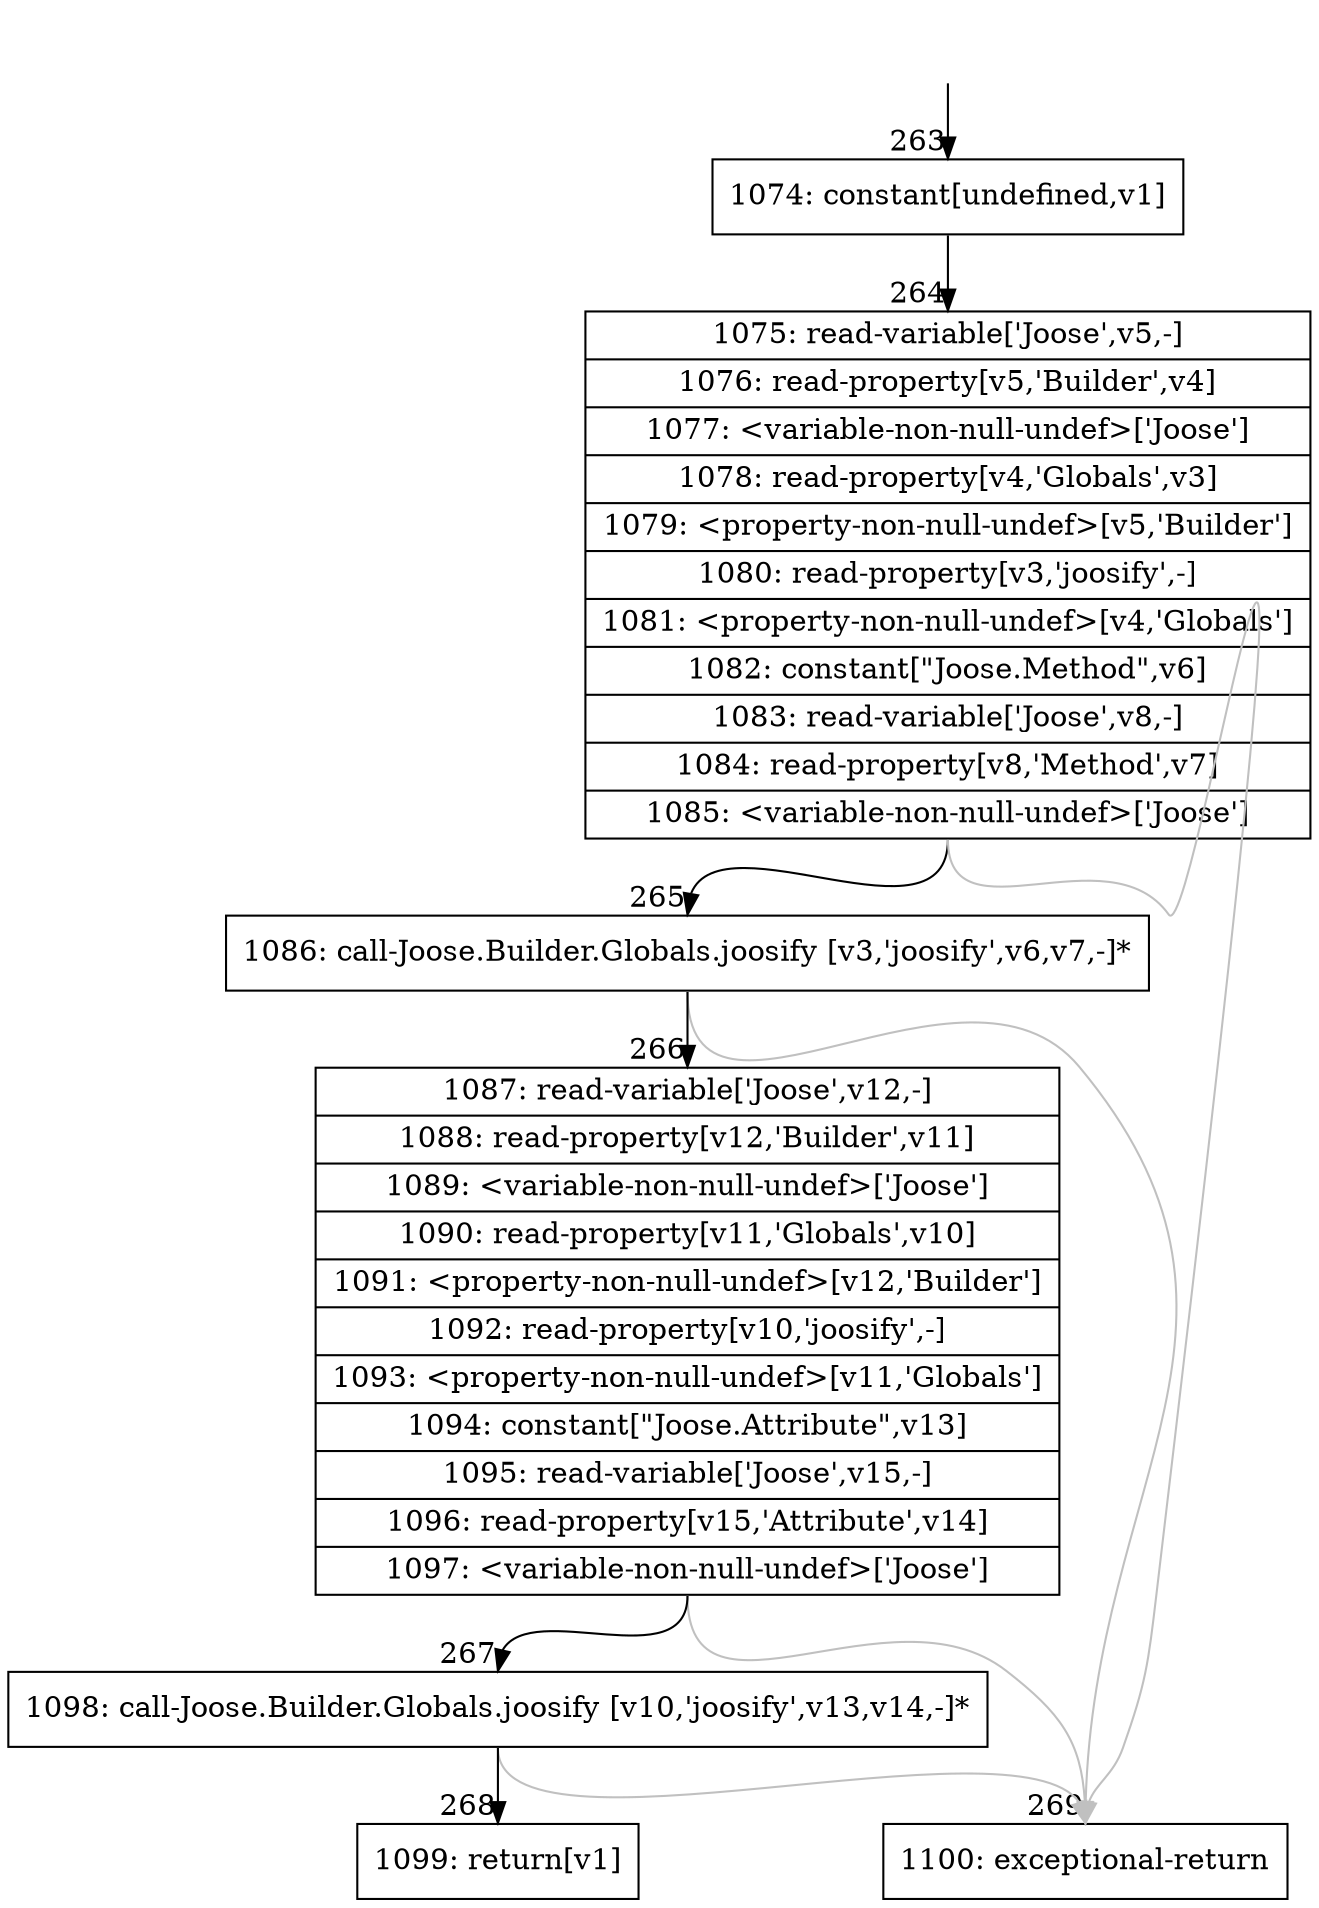 digraph {
rankdir="TD"
BB_entry28[shape=none,label=""];
BB_entry28 -> BB263 [tailport=s, headport=n, headlabel="    263"]
BB263 [shape=record label="{1074: constant[undefined,v1]}" ] 
BB263 -> BB264 [tailport=s, headport=n, headlabel="      264"]
BB264 [shape=record label="{1075: read-variable['Joose',v5,-]|1076: read-property[v5,'Builder',v4]|1077: \<variable-non-null-undef\>['Joose']|1078: read-property[v4,'Globals',v3]|1079: \<property-non-null-undef\>[v5,'Builder']|1080: read-property[v3,'joosify',-]|1081: \<property-non-null-undef\>[v4,'Globals']|1082: constant[\"Joose.Method\",v6]|1083: read-variable['Joose',v8,-]|1084: read-property[v8,'Method',v7]|1085: \<variable-non-null-undef\>['Joose']}" ] 
BB264 -> BB265 [tailport=s, headport=n, headlabel="      265"]
BB264 -> BB269 [tailport=s, headport=n, color=gray, headlabel="      269"]
BB265 [shape=record label="{1086: call-Joose.Builder.Globals.joosify [v3,'joosify',v6,v7,-]*}" ] 
BB265 -> BB266 [tailport=s, headport=n, headlabel="      266"]
BB265 -> BB269 [tailport=s, headport=n, color=gray]
BB266 [shape=record label="{1087: read-variable['Joose',v12,-]|1088: read-property[v12,'Builder',v11]|1089: \<variable-non-null-undef\>['Joose']|1090: read-property[v11,'Globals',v10]|1091: \<property-non-null-undef\>[v12,'Builder']|1092: read-property[v10,'joosify',-]|1093: \<property-non-null-undef\>[v11,'Globals']|1094: constant[\"Joose.Attribute\",v13]|1095: read-variable['Joose',v15,-]|1096: read-property[v15,'Attribute',v14]|1097: \<variable-non-null-undef\>['Joose']}" ] 
BB266 -> BB267 [tailport=s, headport=n, headlabel="      267"]
BB266 -> BB269 [tailport=s, headport=n, color=gray]
BB267 [shape=record label="{1098: call-Joose.Builder.Globals.joosify [v10,'joosify',v13,v14,-]*}" ] 
BB267 -> BB268 [tailport=s, headport=n, headlabel="      268"]
BB267 -> BB269 [tailport=s, headport=n, color=gray]
BB268 [shape=record label="{1099: return[v1]}" ] 
BB269 [shape=record label="{1100: exceptional-return}" ] 
//#$~ 225
}
